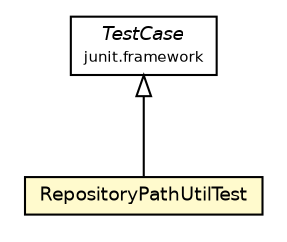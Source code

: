 #!/usr/local/bin/dot
#
# Class diagram 
# Generated by UmlGraph version 4.6 (http://www.spinellis.gr/sw/umlgraph)
#

digraph G {
	edge [fontname="Helvetica",fontsize=10,labelfontname="Helvetica",labelfontsize=10];
	node [fontname="Helvetica",fontsize=10,shape=plaintext];
	// org.apache.maven.archiva.webdav.util.RepositoryPathUtilTest
	c53175 [label=<<table border="0" cellborder="1" cellspacing="0" cellpadding="2" port="p" bgcolor="lemonChiffon" href="./RepositoryPathUtilTest.html">
		<tr><td><table border="0" cellspacing="0" cellpadding="1">
			<tr><td> RepositoryPathUtilTest </td></tr>
		</table></td></tr>
		</table>>, fontname="Helvetica", fontcolor="black", fontsize=9.0];
	//org.apache.maven.archiva.webdav.util.RepositoryPathUtilTest extends junit.framework.TestCase
	c53184:p -> c53175:p [dir=back,arrowtail=empty];
	// junit.framework.TestCase
	c53184 [label=<<table border="0" cellborder="1" cellspacing="0" cellpadding="2" port="p" href="http://java.sun.com/j2se/1.4.2/docs/api/junit/framework/TestCase.html">
		<tr><td><table border="0" cellspacing="0" cellpadding="1">
			<tr><td><font face="Helvetica-Oblique"> TestCase </font></td></tr>
			<tr><td><font point-size="7.0"> junit.framework </font></td></tr>
		</table></td></tr>
		</table>>, fontname="Helvetica", fontcolor="black", fontsize=9.0];
}

